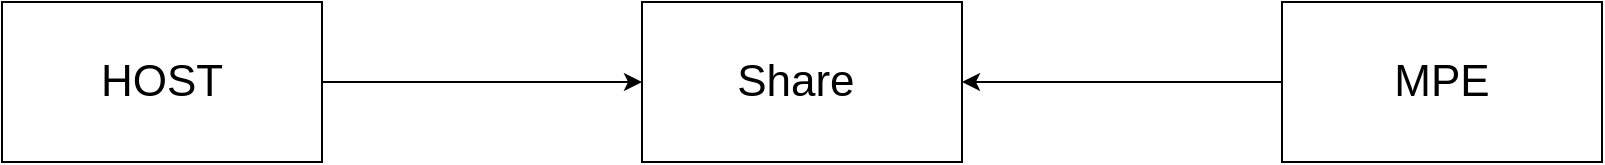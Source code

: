 <mxfile version="21.3.2" type="github">
  <diagram name="Page-1" id="gVzFDZqywEgKDjrbjNUQ">
    <mxGraphModel dx="954" dy="616" grid="1" gridSize="10" guides="1" tooltips="1" connect="1" arrows="1" fold="1" page="1" pageScale="1" pageWidth="850" pageHeight="1100" math="0" shadow="0">
      <root>
        <mxCell id="0" />
        <mxCell id="1" parent="0" />
        <mxCell id="aJWObzdKGmTo51Pp0OyT-4" value="" style="edgeStyle=orthogonalEdgeStyle;rounded=0;orthogonalLoop=1;jettySize=auto;html=1;" edge="1" parent="1" source="aJWObzdKGmTo51Pp0OyT-1" target="aJWObzdKGmTo51Pp0OyT-2">
          <mxGeometry relative="1" as="geometry" />
        </mxCell>
        <mxCell id="aJWObzdKGmTo51Pp0OyT-1" value="&lt;font style=&quot;font-size: 22px;&quot;&gt;HOST&lt;/font&gt;" style="rounded=0;whiteSpace=wrap;html=1;" vertex="1" parent="1">
          <mxGeometry y="200" width="160" height="80" as="geometry" />
        </mxCell>
        <mxCell id="aJWObzdKGmTo51Pp0OyT-2" value="&lt;span style=&quot;font-size: 22px;&quot;&gt;Share&amp;nbsp;&lt;/span&gt;" style="rounded=0;whiteSpace=wrap;html=1;" vertex="1" parent="1">
          <mxGeometry x="320" y="200" width="160" height="80" as="geometry" />
        </mxCell>
        <mxCell id="aJWObzdKGmTo51Pp0OyT-5" value="" style="edgeStyle=orthogonalEdgeStyle;rounded=0;orthogonalLoop=1;jettySize=auto;html=1;" edge="1" parent="1" source="aJWObzdKGmTo51Pp0OyT-3" target="aJWObzdKGmTo51Pp0OyT-2">
          <mxGeometry relative="1" as="geometry" />
        </mxCell>
        <mxCell id="aJWObzdKGmTo51Pp0OyT-3" value="&lt;font style=&quot;font-size: 22px;&quot;&gt;MPE&lt;/font&gt;" style="rounded=0;whiteSpace=wrap;html=1;" vertex="1" parent="1">
          <mxGeometry x="640" y="200" width="160" height="80" as="geometry" />
        </mxCell>
      </root>
    </mxGraphModel>
  </diagram>
</mxfile>
